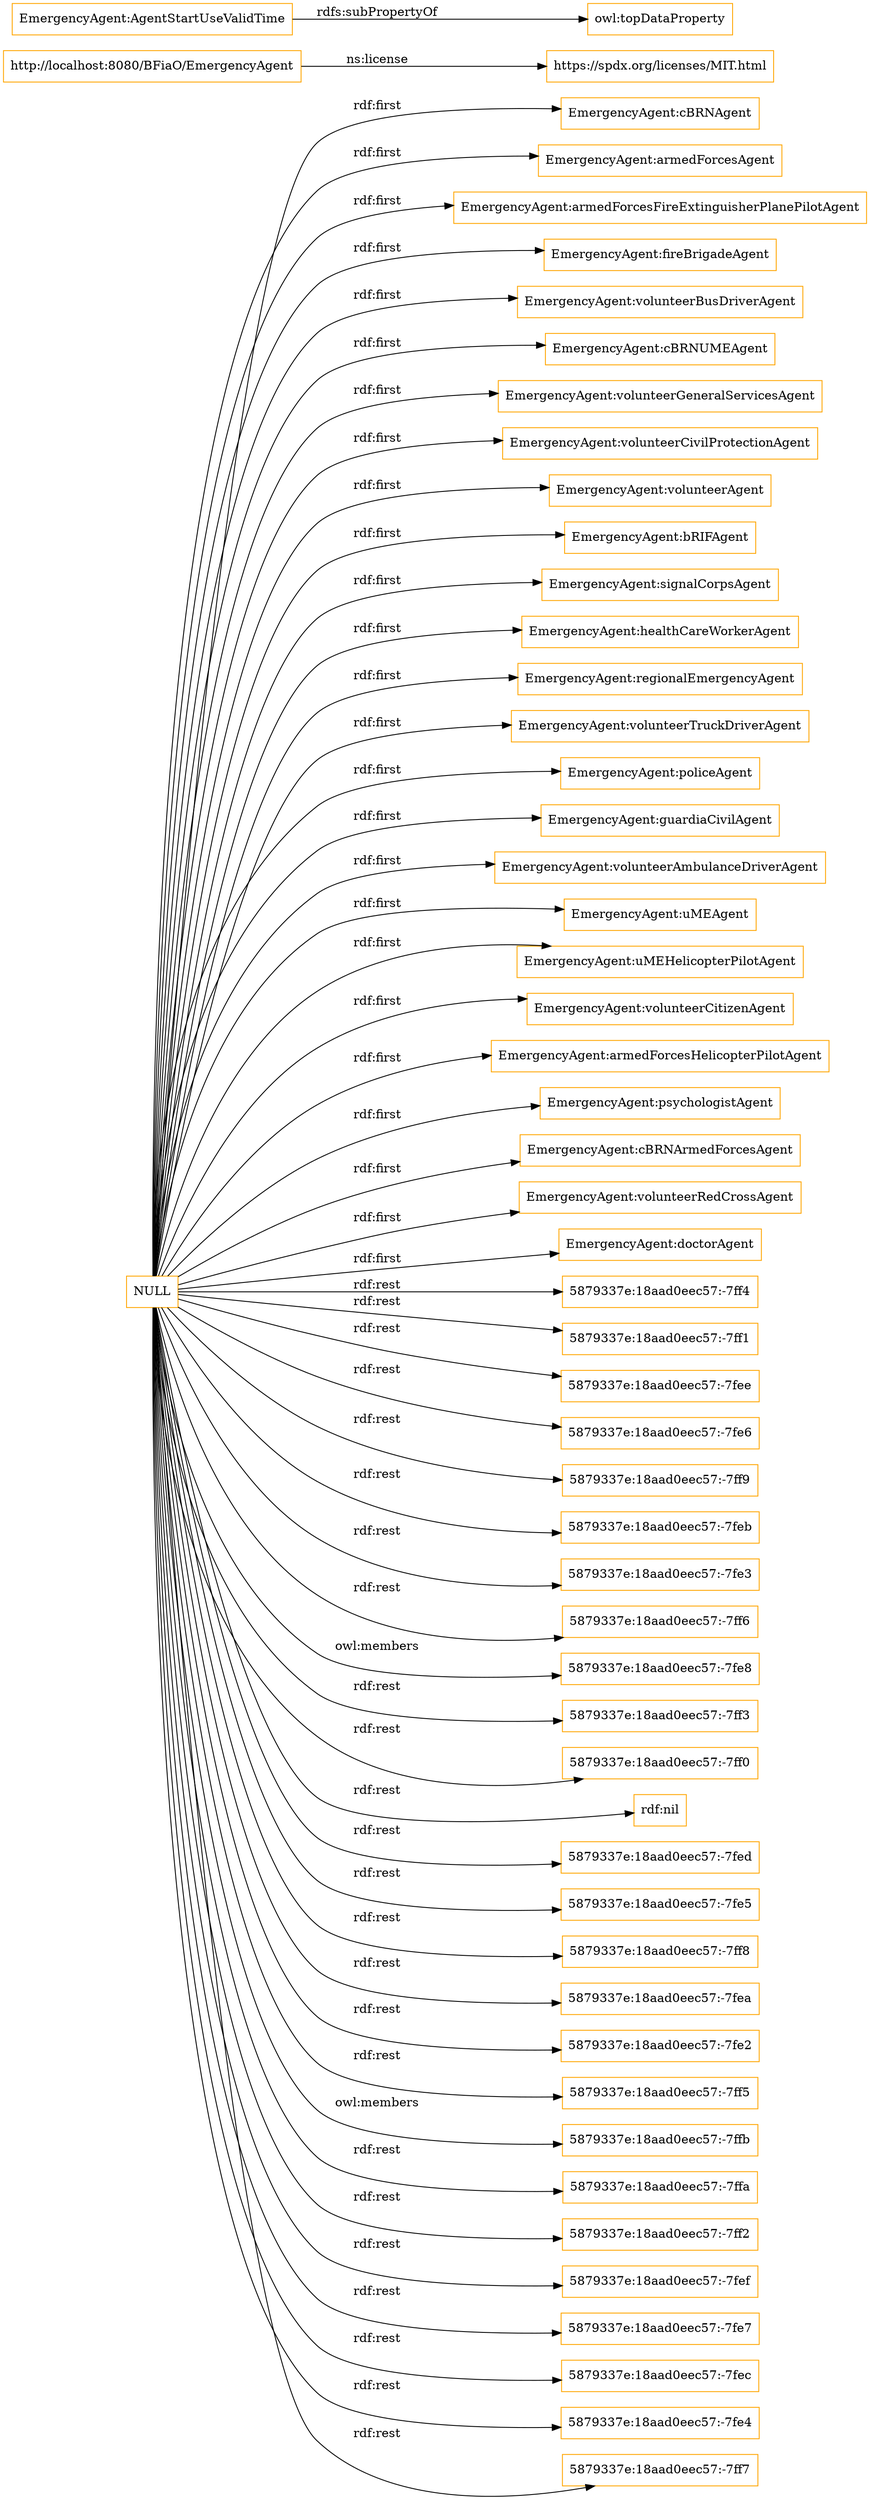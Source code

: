 digraph ar2dtool_diagram { 
rankdir=LR;
size="1501"
node [shape = rectangle, color="orange"]; "EmergencyAgent:cBRNAgent" "EmergencyAgent:armedForcesAgent" "EmergencyAgent:armedForcesFireExtinguisherPlanePilotAgent" "EmergencyAgent:fireBrigadeAgent" "EmergencyAgent:volunteerBusDriverAgent" "EmergencyAgent:cBRNUMEAgent" "EmergencyAgent:volunteerGeneralServicesAgent" "EmergencyAgent:volunteerCivilProtectionAgent" "EmergencyAgent:volunteerAgent" "EmergencyAgent:bRIFAgent" "EmergencyAgent:signalCorpsAgent" "EmergencyAgent:healthCareWorkerAgent" "EmergencyAgent:regionalEmergencyAgent" "EmergencyAgent:volunteerTruckDriverAgent" "EmergencyAgent:policeAgent" "EmergencyAgent:guardiaCivilAgent" "EmergencyAgent:volunteerAmbulanceDriverAgent" "EmergencyAgent:uMEAgent" "EmergencyAgent:uMEHelicopterPilotAgent" "EmergencyAgent:volunteerCitizenAgent" "EmergencyAgent:armedForcesHelicopterPilotAgent" "EmergencyAgent:psychologistAgent" "EmergencyAgent:cBRNArmedForcesAgent" "EmergencyAgent:volunteerRedCrossAgent" "EmergencyAgent:doctorAgent" ; /*classes style*/
	"http://localhost:8080/BFiaO/EmergencyAgent" -> "https://spdx.org/licenses/MIT.html" [ label = "ns:license" ];
	"NULL" -> "EmergencyAgent:volunteerTruckDriverAgent" [ label = "rdf:first" ];
	"NULL" -> "5879337e:18aad0eec57:-7ff4" [ label = "rdf:rest" ];
	"NULL" -> "5879337e:18aad0eec57:-7ff1" [ label = "rdf:rest" ];
	"NULL" -> "EmergencyAgent:uMEHelicopterPilotAgent" [ label = "rdf:first" ];
	"NULL" -> "EmergencyAgent:bRIFAgent" [ label = "rdf:first" ];
	"NULL" -> "EmergencyAgent:volunteerGeneralServicesAgent" [ label = "rdf:first" ];
	"NULL" -> "5879337e:18aad0eec57:-7fee" [ label = "rdf:rest" ];
	"NULL" -> "5879337e:18aad0eec57:-7fe6" [ label = "rdf:rest" ];
	"NULL" -> "5879337e:18aad0eec57:-7ff9" [ label = "rdf:rest" ];
	"NULL" -> "5879337e:18aad0eec57:-7feb" [ label = "rdf:rest" ];
	"NULL" -> "EmergencyAgent:cBRNArmedForcesAgent" [ label = "rdf:first" ];
	"NULL" -> "EmergencyAgent:regionalEmergencyAgent" [ label = "rdf:first" ];
	"NULL" -> "5879337e:18aad0eec57:-7fe3" [ label = "rdf:rest" ];
	"NULL" -> "EmergencyAgent:fireBrigadeAgent" [ label = "rdf:first" ];
	"NULL" -> "5879337e:18aad0eec57:-7ff6" [ label = "rdf:rest" ];
	"NULL" -> "EmergencyAgent:volunteerRedCrossAgent" [ label = "rdf:first" ];
	"NULL" -> "5879337e:18aad0eec57:-7fe8" [ label = "owl:members" ];
	"NULL" -> "5879337e:18aad0eec57:-7ff3" [ label = "rdf:rest" ];
	"NULL" -> "5879337e:18aad0eec57:-7ff0" [ label = "rdf:rest" ];
	"NULL" -> "EmergencyAgent:armedForcesHelicopterPilotAgent" [ label = "rdf:first" ];
	"NULL" -> "rdf:nil" [ label = "rdf:rest" ];
	"NULL" -> "EmergencyAgent:doctorAgent" [ label = "rdf:first" ];
	"NULL" -> "5879337e:18aad0eec57:-7fed" [ label = "rdf:rest" ];
	"NULL" -> "5879337e:18aad0eec57:-7fe5" [ label = "rdf:rest" ];
	"NULL" -> "5879337e:18aad0eec57:-7ff8" [ label = "rdf:rest" ];
	"NULL" -> "EmergencyAgent:guardiaCivilAgent" [ label = "rdf:first" ];
	"NULL" -> "5879337e:18aad0eec57:-7fea" [ label = "rdf:rest" ];
	"NULL" -> "5879337e:18aad0eec57:-7fe2" [ label = "rdf:rest" ];
	"NULL" -> "EmergencyAgent:psychologistAgent" [ label = "rdf:first" ];
	"NULL" -> "5879337e:18aad0eec57:-7ff5" [ label = "rdf:rest" ];
	"NULL" -> "5879337e:18aad0eec57:-7ffb" [ label = "owl:members" ];
	"NULL" -> "EmergencyAgent:armedForcesAgent" [ label = "rdf:first" ];
	"NULL" -> "EmergencyAgent:healthCareWorkerAgent" [ label = "rdf:first" ];
	"NULL" -> "EmergencyAgent:cBRNAgent" [ label = "rdf:first" ];
	"NULL" -> "5879337e:18aad0eec57:-7ffa" [ label = "rdf:rest" ];
	"NULL" -> "5879337e:18aad0eec57:-7ff2" [ label = "rdf:rest" ];
	"NULL" -> "EmergencyAgent:policeAgent" [ label = "rdf:first" ];
	"NULL" -> "EmergencyAgent:volunteerAgent" [ label = "rdf:first" ];
	"NULL" -> "EmergencyAgent:volunteerAmbulanceDriverAgent" [ label = "rdf:first" ];
	"NULL" -> "EmergencyAgent:signalCorpsAgent" [ label = "rdf:first" ];
	"NULL" -> "EmergencyAgent:volunteerBusDriverAgent" [ label = "rdf:first" ];
	"NULL" -> "5879337e:18aad0eec57:-7fef" [ label = "rdf:rest" ];
	"NULL" -> "5879337e:18aad0eec57:-7fe7" [ label = "rdf:rest" ];
	"NULL" -> "EmergencyAgent:uMEAgent" [ label = "rdf:first" ];
	"NULL" -> "EmergencyAgent:volunteerCitizenAgent" [ label = "rdf:first" ];
	"NULL" -> "5879337e:18aad0eec57:-7fec" [ label = "rdf:rest" ];
	"NULL" -> "EmergencyAgent:volunteerCivilProtectionAgent" [ label = "rdf:first" ];
	"NULL" -> "5879337e:18aad0eec57:-7fe4" [ label = "rdf:rest" ];
	"NULL" -> "EmergencyAgent:cBRNUMEAgent" [ label = "rdf:first" ];
	"NULL" -> "5879337e:18aad0eec57:-7ff7" [ label = "rdf:rest" ];
	"NULL" -> "EmergencyAgent:armedForcesFireExtinguisherPlanePilotAgent" [ label = "rdf:first" ];
	"EmergencyAgent:AgentStartUseValidTime" -> "owl:topDataProperty" [ label = "rdfs:subPropertyOf" ];

}
